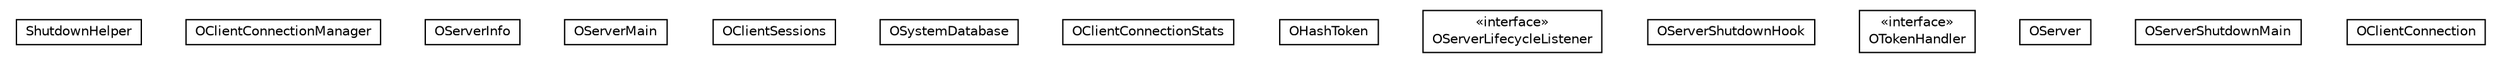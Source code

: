 #!/usr/local/bin/dot
#
# Class diagram 
# Generated by UMLGraph version R5_6-24-gf6e263 (http://www.umlgraph.org/)
#

digraph G {
	edge [fontname="Helvetica",fontsize=10,labelfontname="Helvetica",labelfontsize=10];
	node [fontname="Helvetica",fontsize=10,shape=plaintext];
	nodesep=0.25;
	ranksep=0.5;
	// com.orientechnologies.orient.server.ShutdownHelper
	c318534 [label=<<table title="com.orientechnologies.orient.server.ShutdownHelper" border="0" cellborder="1" cellspacing="0" cellpadding="2" port="p" href="./ShutdownHelper.html">
		<tr><td><table border="0" cellspacing="0" cellpadding="1">
<tr><td align="center" balign="center"> ShutdownHelper </td></tr>
		</table></td></tr>
		</table>>, URL="./ShutdownHelper.html", fontname="Helvetica", fontcolor="black", fontsize=10.0];
	// com.orientechnologies.orient.server.OClientConnectionManager
	c318535 [label=<<table title="com.orientechnologies.orient.server.OClientConnectionManager" border="0" cellborder="1" cellspacing="0" cellpadding="2" port="p" href="./OClientConnectionManager.html">
		<tr><td><table border="0" cellspacing="0" cellpadding="1">
<tr><td align="center" balign="center"> OClientConnectionManager </td></tr>
		</table></td></tr>
		</table>>, URL="./OClientConnectionManager.html", fontname="Helvetica", fontcolor="black", fontsize=10.0];
	// com.orientechnologies.orient.server.OServerInfo
	c318536 [label=<<table title="com.orientechnologies.orient.server.OServerInfo" border="0" cellborder="1" cellspacing="0" cellpadding="2" port="p" href="./OServerInfo.html">
		<tr><td><table border="0" cellspacing="0" cellpadding="1">
<tr><td align="center" balign="center"> OServerInfo </td></tr>
		</table></td></tr>
		</table>>, URL="./OServerInfo.html", fontname="Helvetica", fontcolor="black", fontsize=10.0];
	// com.orientechnologies.orient.server.OServerMain
	c318537 [label=<<table title="com.orientechnologies.orient.server.OServerMain" border="0" cellborder="1" cellspacing="0" cellpadding="2" port="p" href="./OServerMain.html">
		<tr><td><table border="0" cellspacing="0" cellpadding="1">
<tr><td align="center" balign="center"> OServerMain </td></tr>
		</table></td></tr>
		</table>>, URL="./OServerMain.html", fontname="Helvetica", fontcolor="black", fontsize=10.0];
	// com.orientechnologies.orient.server.OClientSessions
	c318538 [label=<<table title="com.orientechnologies.orient.server.OClientSessions" border="0" cellborder="1" cellspacing="0" cellpadding="2" port="p" href="./OClientSessions.html">
		<tr><td><table border="0" cellspacing="0" cellpadding="1">
<tr><td align="center" balign="center"> OClientSessions </td></tr>
		</table></td></tr>
		</table>>, URL="./OClientSessions.html", fontname="Helvetica", fontcolor="black", fontsize=10.0];
	// com.orientechnologies.orient.server.OSystemDatabase
	c318539 [label=<<table title="com.orientechnologies.orient.server.OSystemDatabase" border="0" cellborder="1" cellspacing="0" cellpadding="2" port="p" href="./OSystemDatabase.html">
		<tr><td><table border="0" cellspacing="0" cellpadding="1">
<tr><td align="center" balign="center"> OSystemDatabase </td></tr>
		</table></td></tr>
		</table>>, URL="./OSystemDatabase.html", fontname="Helvetica", fontcolor="black", fontsize=10.0];
	// com.orientechnologies.orient.server.OClientConnectionStats
	c318540 [label=<<table title="com.orientechnologies.orient.server.OClientConnectionStats" border="0" cellborder="1" cellspacing="0" cellpadding="2" port="p" href="./OClientConnectionStats.html">
		<tr><td><table border="0" cellspacing="0" cellpadding="1">
<tr><td align="center" balign="center"> OClientConnectionStats </td></tr>
		</table></td></tr>
		</table>>, URL="./OClientConnectionStats.html", fontname="Helvetica", fontcolor="black", fontsize=10.0];
	// com.orientechnologies.orient.server.OHashToken
	c318541 [label=<<table title="com.orientechnologies.orient.server.OHashToken" border="0" cellborder="1" cellspacing="0" cellpadding="2" port="p" href="./OHashToken.html">
		<tr><td><table border="0" cellspacing="0" cellpadding="1">
<tr><td align="center" balign="center"> OHashToken </td></tr>
		</table></td></tr>
		</table>>, URL="./OHashToken.html", fontname="Helvetica", fontcolor="black", fontsize=10.0];
	// com.orientechnologies.orient.server.OServerLifecycleListener
	c318542 [label=<<table title="com.orientechnologies.orient.server.OServerLifecycleListener" border="0" cellborder="1" cellspacing="0" cellpadding="2" port="p" href="./OServerLifecycleListener.html">
		<tr><td><table border="0" cellspacing="0" cellpadding="1">
<tr><td align="center" balign="center"> &#171;interface&#187; </td></tr>
<tr><td align="center" balign="center"> OServerLifecycleListener </td></tr>
		</table></td></tr>
		</table>>, URL="./OServerLifecycleListener.html", fontname="Helvetica", fontcolor="black", fontsize=10.0];
	// com.orientechnologies.orient.server.OServerShutdownHook
	c318543 [label=<<table title="com.orientechnologies.orient.server.OServerShutdownHook" border="0" cellborder="1" cellspacing="0" cellpadding="2" port="p" href="./OServerShutdownHook.html">
		<tr><td><table border="0" cellspacing="0" cellpadding="1">
<tr><td align="center" balign="center"> OServerShutdownHook </td></tr>
		</table></td></tr>
		</table>>, URL="./OServerShutdownHook.html", fontname="Helvetica", fontcolor="black", fontsize=10.0];
	// com.orientechnologies.orient.server.OTokenHandler
	c318544 [label=<<table title="com.orientechnologies.orient.server.OTokenHandler" border="0" cellborder="1" cellspacing="0" cellpadding="2" port="p" href="./OTokenHandler.html">
		<tr><td><table border="0" cellspacing="0" cellpadding="1">
<tr><td align="center" balign="center"> &#171;interface&#187; </td></tr>
<tr><td align="center" balign="center"> OTokenHandler </td></tr>
		</table></td></tr>
		</table>>, URL="./OTokenHandler.html", fontname="Helvetica", fontcolor="black", fontsize=10.0];
	// com.orientechnologies.orient.server.OServer
	c318545 [label=<<table title="com.orientechnologies.orient.server.OServer" border="0" cellborder="1" cellspacing="0" cellpadding="2" port="p" href="./OServer.html">
		<tr><td><table border="0" cellspacing="0" cellpadding="1">
<tr><td align="center" balign="center"> OServer </td></tr>
		</table></td></tr>
		</table>>, URL="./OServer.html", fontname="Helvetica", fontcolor="black", fontsize=10.0];
	// com.orientechnologies.orient.server.OServerShutdownMain
	c318546 [label=<<table title="com.orientechnologies.orient.server.OServerShutdownMain" border="0" cellborder="1" cellspacing="0" cellpadding="2" port="p" href="./OServerShutdownMain.html">
		<tr><td><table border="0" cellspacing="0" cellpadding="1">
<tr><td align="center" balign="center"> OServerShutdownMain </td></tr>
		</table></td></tr>
		</table>>, URL="./OServerShutdownMain.html", fontname="Helvetica", fontcolor="black", fontsize=10.0];
	// com.orientechnologies.orient.server.OClientConnection
	c318547 [label=<<table title="com.orientechnologies.orient.server.OClientConnection" border="0" cellborder="1" cellspacing="0" cellpadding="2" port="p" href="./OClientConnection.html">
		<tr><td><table border="0" cellspacing="0" cellpadding="1">
<tr><td align="center" balign="center"> OClientConnection </td></tr>
		</table></td></tr>
		</table>>, URL="./OClientConnection.html", fontname="Helvetica", fontcolor="black", fontsize=10.0];
}

